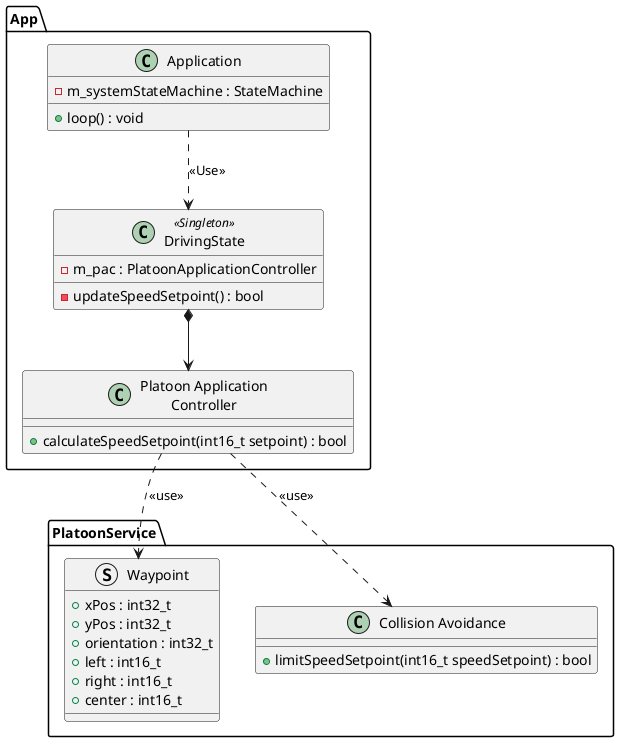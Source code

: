 @startuml PACClass

package "App" {
    class "Application" as app {
        + loop() : void
        - m_systemStateMachine : StateMachine
    }

    class DrivingState <<Singleton>> {
        - updateSpeedSetpoint() : bool
        - m_pac : PlatoonApplicationController
    }


    class "Platoon Application\nController" as PAC {
        + calculateSpeedSetpoint(int16_t setpoint) : bool
    }
}

package "PlatoonService" as serv {
    class "Collision Avoidance" as CAV {
        + limitSpeedSetpoint(int16_t speedSetpoint) : bool
    }

    struct "Waypoint" as waypoint {
        + xPos : int32_t
        + yPos : int32_t
        + orientation : int32_t
        + left : int16_t
        + right : int16_t
        + center : int16_t
    }
    
    PAC .> waypoint : <<use>>
}

app ..> DrivingState : <<Use>>
DrivingState *--> PAC
PAC ..> CAV : <<use>>

@enduml